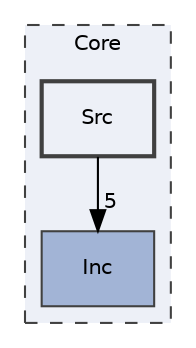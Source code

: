 digraph "Core/Src"
{
 // LATEX_PDF_SIZE
  edge [fontname="Helvetica",fontsize="10",labelfontname="Helvetica",labelfontsize="10"];
  node [fontname="Helvetica",fontsize="10",shape=record];
  compound=true
  subgraph clusterdir_c6310732a22f63c0c2fc5595561e68f1 {
    graph [ bgcolor="#edf0f7", pencolor="grey25", style="filled,dashed,", label="Core", fontname="Helvetica", fontsize="10", URL="dir_c6310732a22f63c0c2fc5595561e68f1.html"]
  dir_e2489e887f17afa3cbc07a4ec152cdd2 [shape=box, label="Inc", style="filled,", fillcolor="#a2b4d6", color="grey25", URL="dir_e2489e887f17afa3cbc07a4ec152cdd2.html"];
  dir_b596f468b52957496e4f78b80e029268 [shape=box, label="Src", style="filled,bold,", fillcolor="#edf0f7", color="grey25", URL="dir_b596f468b52957496e4f78b80e029268.html"];
  }
  dir_b596f468b52957496e4f78b80e029268->dir_e2489e887f17afa3cbc07a4ec152cdd2 [headlabel="5", labeldistance=1.5 headhref="dir_000002_000001.html"];
}
